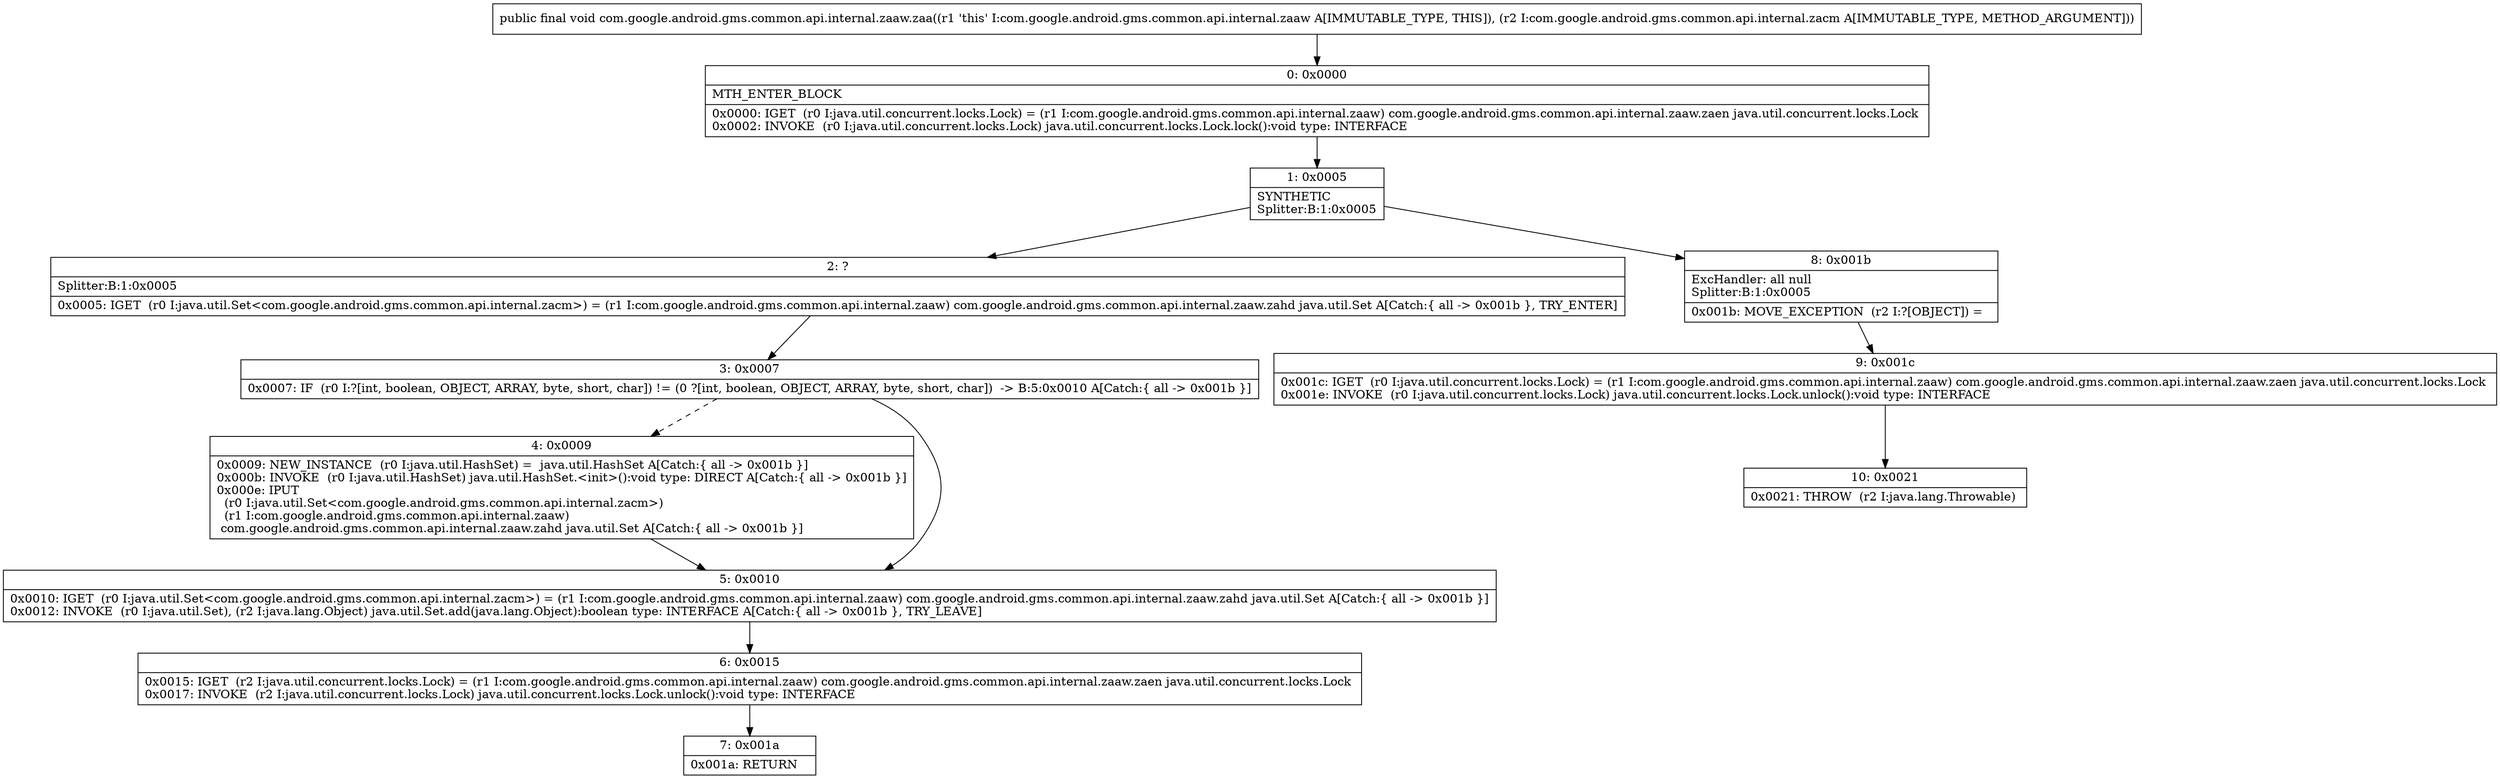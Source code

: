 digraph "CFG forcom.google.android.gms.common.api.internal.zaaw.zaa(Lcom\/google\/android\/gms\/common\/api\/internal\/zacm;)V" {
Node_0 [shape=record,label="{0\:\ 0x0000|MTH_ENTER_BLOCK\l|0x0000: IGET  (r0 I:java.util.concurrent.locks.Lock) = (r1 I:com.google.android.gms.common.api.internal.zaaw) com.google.android.gms.common.api.internal.zaaw.zaen java.util.concurrent.locks.Lock \l0x0002: INVOKE  (r0 I:java.util.concurrent.locks.Lock) java.util.concurrent.locks.Lock.lock():void type: INTERFACE \l}"];
Node_1 [shape=record,label="{1\:\ 0x0005|SYNTHETIC\lSplitter:B:1:0x0005\l}"];
Node_2 [shape=record,label="{2\:\ ?|Splitter:B:1:0x0005\l|0x0005: IGET  (r0 I:java.util.Set\<com.google.android.gms.common.api.internal.zacm\>) = (r1 I:com.google.android.gms.common.api.internal.zaaw) com.google.android.gms.common.api.internal.zaaw.zahd java.util.Set A[Catch:\{ all \-\> 0x001b \}, TRY_ENTER]\l}"];
Node_3 [shape=record,label="{3\:\ 0x0007|0x0007: IF  (r0 I:?[int, boolean, OBJECT, ARRAY, byte, short, char]) != (0 ?[int, boolean, OBJECT, ARRAY, byte, short, char])  \-\> B:5:0x0010 A[Catch:\{ all \-\> 0x001b \}]\l}"];
Node_4 [shape=record,label="{4\:\ 0x0009|0x0009: NEW_INSTANCE  (r0 I:java.util.HashSet) =  java.util.HashSet A[Catch:\{ all \-\> 0x001b \}]\l0x000b: INVOKE  (r0 I:java.util.HashSet) java.util.HashSet.\<init\>():void type: DIRECT A[Catch:\{ all \-\> 0x001b \}]\l0x000e: IPUT  \l  (r0 I:java.util.Set\<com.google.android.gms.common.api.internal.zacm\>)\l  (r1 I:com.google.android.gms.common.api.internal.zaaw)\l com.google.android.gms.common.api.internal.zaaw.zahd java.util.Set A[Catch:\{ all \-\> 0x001b \}]\l}"];
Node_5 [shape=record,label="{5\:\ 0x0010|0x0010: IGET  (r0 I:java.util.Set\<com.google.android.gms.common.api.internal.zacm\>) = (r1 I:com.google.android.gms.common.api.internal.zaaw) com.google.android.gms.common.api.internal.zaaw.zahd java.util.Set A[Catch:\{ all \-\> 0x001b \}]\l0x0012: INVOKE  (r0 I:java.util.Set), (r2 I:java.lang.Object) java.util.Set.add(java.lang.Object):boolean type: INTERFACE A[Catch:\{ all \-\> 0x001b \}, TRY_LEAVE]\l}"];
Node_6 [shape=record,label="{6\:\ 0x0015|0x0015: IGET  (r2 I:java.util.concurrent.locks.Lock) = (r1 I:com.google.android.gms.common.api.internal.zaaw) com.google.android.gms.common.api.internal.zaaw.zaen java.util.concurrent.locks.Lock \l0x0017: INVOKE  (r2 I:java.util.concurrent.locks.Lock) java.util.concurrent.locks.Lock.unlock():void type: INTERFACE \l}"];
Node_7 [shape=record,label="{7\:\ 0x001a|0x001a: RETURN   \l}"];
Node_8 [shape=record,label="{8\:\ 0x001b|ExcHandler: all null\lSplitter:B:1:0x0005\l|0x001b: MOVE_EXCEPTION  (r2 I:?[OBJECT]) =  \l}"];
Node_9 [shape=record,label="{9\:\ 0x001c|0x001c: IGET  (r0 I:java.util.concurrent.locks.Lock) = (r1 I:com.google.android.gms.common.api.internal.zaaw) com.google.android.gms.common.api.internal.zaaw.zaen java.util.concurrent.locks.Lock \l0x001e: INVOKE  (r0 I:java.util.concurrent.locks.Lock) java.util.concurrent.locks.Lock.unlock():void type: INTERFACE \l}"];
Node_10 [shape=record,label="{10\:\ 0x0021|0x0021: THROW  (r2 I:java.lang.Throwable) \l}"];
MethodNode[shape=record,label="{public final void com.google.android.gms.common.api.internal.zaaw.zaa((r1 'this' I:com.google.android.gms.common.api.internal.zaaw A[IMMUTABLE_TYPE, THIS]), (r2 I:com.google.android.gms.common.api.internal.zacm A[IMMUTABLE_TYPE, METHOD_ARGUMENT])) }"];
MethodNode -> Node_0;
Node_0 -> Node_1;
Node_1 -> Node_2;
Node_1 -> Node_8;
Node_2 -> Node_3;
Node_3 -> Node_4[style=dashed];
Node_3 -> Node_5;
Node_4 -> Node_5;
Node_5 -> Node_6;
Node_6 -> Node_7;
Node_8 -> Node_9;
Node_9 -> Node_10;
}

